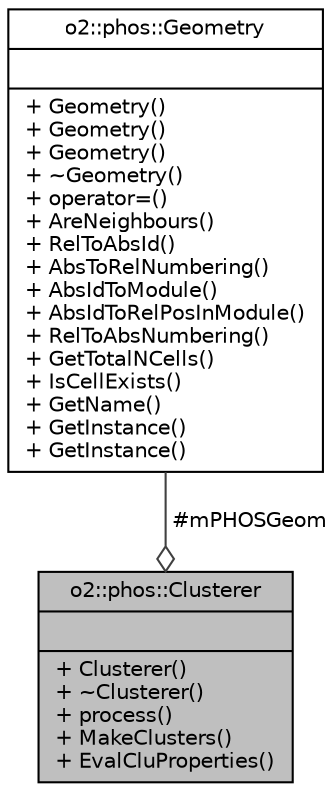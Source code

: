 digraph "o2::phos::Clusterer"
{
 // INTERACTIVE_SVG=YES
  bgcolor="transparent";
  edge [fontname="Helvetica",fontsize="10",labelfontname="Helvetica",labelfontsize="10"];
  node [fontname="Helvetica",fontsize="10",shape=record];
  Node1 [label="{o2::phos::Clusterer\n||+ Clusterer()\l+ ~Clusterer()\l+ process()\l+ MakeClusters()\l+ EvalCluProperties()\l}",height=0.2,width=0.4,color="black", fillcolor="grey75", style="filled", fontcolor="black"];
  Node2 -> Node1 [color="grey25",fontsize="10",style="solid",label=" #mPHOSGeom" ,arrowhead="odiamond",fontname="Helvetica"];
  Node2 [label="{o2::phos::Geometry\n||+ Geometry()\l+ Geometry()\l+ Geometry()\l+ ~Geometry()\l+ operator=()\l+ AreNeighbours()\l+ RelToAbsId()\l+ AbsToRelNumbering()\l+ AbsIdToModule()\l+ AbsIdToRelPosInModule()\l+ RelToAbsNumbering()\l+ GetTotalNCells()\l+ IsCellExists()\l+ GetName()\l+ GetInstance()\l+ GetInstance()\l}",height=0.2,width=0.4,color="black",URL="$d4/d6c/classo2_1_1phos_1_1Geometry.html"];
}
